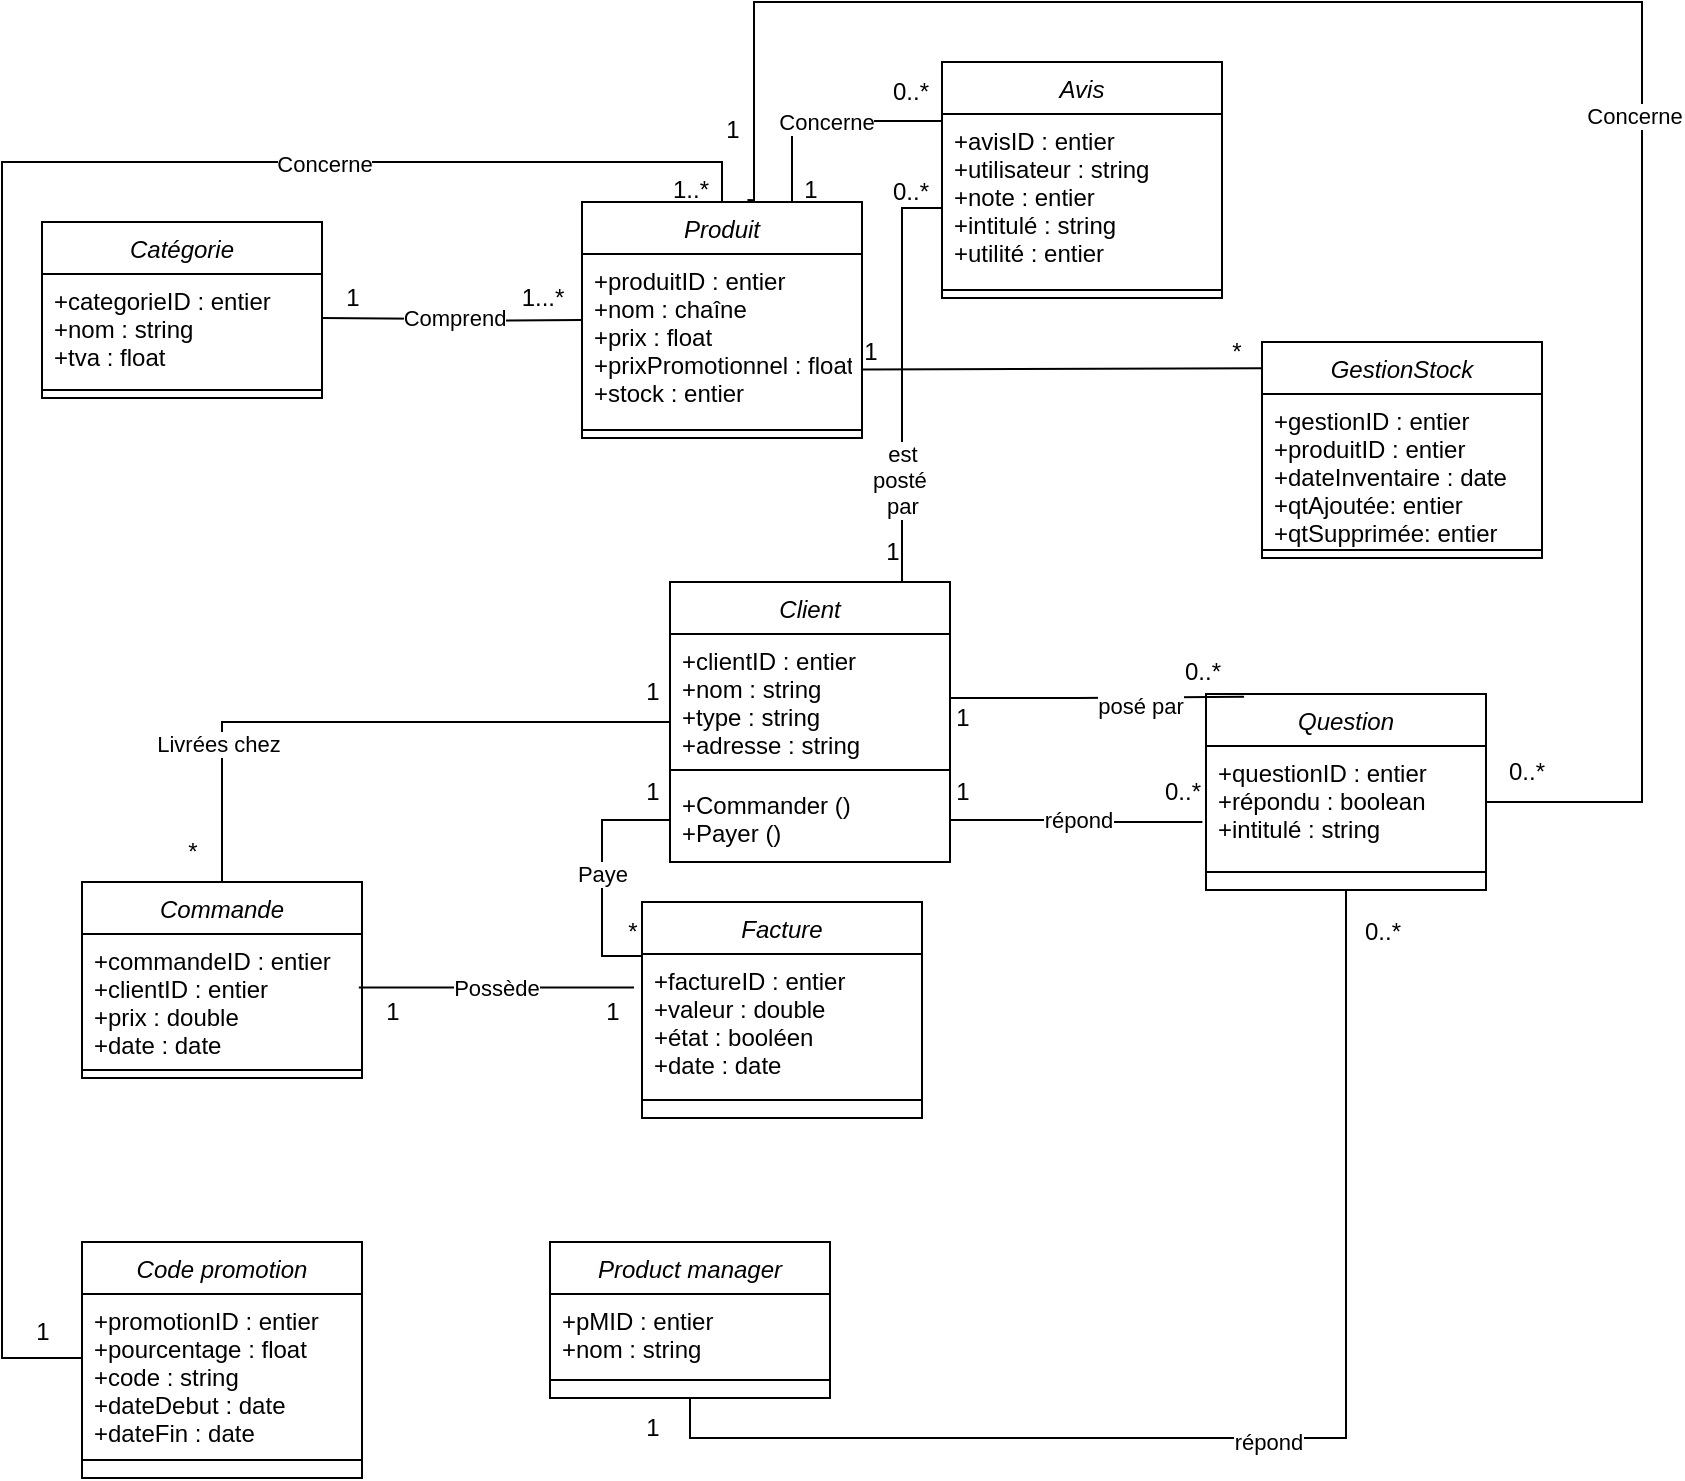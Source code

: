 <mxfile version="21.3.8" type="github">
  <diagram id="C5RBs43oDa-KdzZeNtuy" name="Page-1">
    <mxGraphModel dx="1441" dy="774" grid="1" gridSize="10" guides="1" tooltips="1" connect="1" arrows="1" fold="1" page="1" pageScale="1" pageWidth="1000" pageHeight="800" math="0" shadow="0">
      <root>
        <mxCell id="WIyWlLk6GJQsqaUBKTNV-0" />
        <mxCell id="WIyWlLk6GJQsqaUBKTNV-1" parent="WIyWlLk6GJQsqaUBKTNV-0" />
        <mxCell id="_hYiAkCmdEY_YNiWRyZj-0" value="Produit" style="swimlane;fontStyle=2;align=center;verticalAlign=top;childLayout=stackLayout;horizontal=1;startSize=26;horizontalStack=0;resizeParent=1;resizeLast=0;collapsible=1;marginBottom=0;rounded=0;shadow=0;strokeWidth=1;" parent="WIyWlLk6GJQsqaUBKTNV-1" vertex="1">
          <mxGeometry x="420" y="140" width="140" height="118" as="geometry">
            <mxRectangle x="230" y="140" width="160" height="26" as="alternateBounds" />
          </mxGeometry>
        </mxCell>
        <mxCell id="_hYiAkCmdEY_YNiWRyZj-1" value="+produitID : entier&#xa;+nom : chaîne&#xa;+prix : float&#xa;+prixPromotionnel : float&#xa;+stock : entier" style="text;align=left;verticalAlign=top;spacingLeft=4;spacingRight=4;overflow=hidden;rotatable=0;points=[[0,0.5],[1,0.5]];portConstraint=eastwest;" parent="_hYiAkCmdEY_YNiWRyZj-0" vertex="1">
          <mxGeometry y="26" width="140" height="84" as="geometry" />
        </mxCell>
        <mxCell id="_hYiAkCmdEY_YNiWRyZj-2" value="" style="line;html=1;strokeWidth=1;align=left;verticalAlign=middle;spacingTop=-1;spacingLeft=3;spacingRight=3;rotatable=0;labelPosition=right;points=[];portConstraint=eastwest;" parent="_hYiAkCmdEY_YNiWRyZj-0" vertex="1">
          <mxGeometry y="110" width="140" height="8" as="geometry" />
        </mxCell>
        <mxCell id="_hYiAkCmdEY_YNiWRyZj-7" value="Catégorie" style="swimlane;fontStyle=2;align=center;verticalAlign=top;childLayout=stackLayout;horizontal=1;startSize=26;horizontalStack=0;resizeParent=1;resizeLast=0;collapsible=1;marginBottom=0;rounded=0;shadow=0;strokeWidth=1;" parent="WIyWlLk6GJQsqaUBKTNV-1" vertex="1">
          <mxGeometry x="150" y="150" width="140" height="88" as="geometry">
            <mxRectangle x="230" y="140" width="160" height="26" as="alternateBounds" />
          </mxGeometry>
        </mxCell>
        <mxCell id="_hYiAkCmdEY_YNiWRyZj-8" value="+categorieID : entier&#xa;+nom : string&#xa;+tva : float" style="text;align=left;verticalAlign=top;spacingLeft=4;spacingRight=4;overflow=hidden;rotatable=0;points=[[0,0.5],[1,0.5]];portConstraint=eastwest;" parent="_hYiAkCmdEY_YNiWRyZj-7" vertex="1">
          <mxGeometry y="26" width="140" height="54" as="geometry" />
        </mxCell>
        <mxCell id="_hYiAkCmdEY_YNiWRyZj-9" value="" style="line;html=1;strokeWidth=1;align=left;verticalAlign=middle;spacingTop=-1;spacingLeft=3;spacingRight=3;rotatable=0;labelPosition=right;points=[];portConstraint=eastwest;" parent="_hYiAkCmdEY_YNiWRyZj-7" vertex="1">
          <mxGeometry y="80" width="140" height="8" as="geometry" />
        </mxCell>
        <mxCell id="_hYiAkCmdEY_YNiWRyZj-10" value="Client" style="swimlane;fontStyle=2;align=center;verticalAlign=top;childLayout=stackLayout;horizontal=1;startSize=26;horizontalStack=0;resizeParent=1;resizeLast=0;collapsible=1;marginBottom=0;rounded=0;shadow=0;strokeWidth=1;" parent="WIyWlLk6GJQsqaUBKTNV-1" vertex="1">
          <mxGeometry x="464" y="330" width="140" height="140" as="geometry">
            <mxRectangle x="230" y="140" width="160" height="26" as="alternateBounds" />
          </mxGeometry>
        </mxCell>
        <mxCell id="_hYiAkCmdEY_YNiWRyZj-11" value="+clientID : entier&#xa;+nom : string&#xa;+type : string&#xa;+adresse : string&#xa;" style="text;align=left;verticalAlign=top;spacingLeft=4;spacingRight=4;overflow=hidden;rotatable=0;points=[[0,0.5],[1,0.5]];portConstraint=eastwest;" parent="_hYiAkCmdEY_YNiWRyZj-10" vertex="1">
          <mxGeometry y="26" width="140" height="64" as="geometry" />
        </mxCell>
        <mxCell id="_hYiAkCmdEY_YNiWRyZj-12" value="" style="line;html=1;strokeWidth=1;align=left;verticalAlign=middle;spacingTop=-1;spacingLeft=3;spacingRight=3;rotatable=0;labelPosition=right;points=[];portConstraint=eastwest;" parent="_hYiAkCmdEY_YNiWRyZj-10" vertex="1">
          <mxGeometry y="90" width="140" height="8" as="geometry" />
        </mxCell>
        <mxCell id="_hYiAkCmdEY_YNiWRyZj-13" value="+Commander ()&#xa;+Payer ()" style="text;align=left;verticalAlign=top;spacingLeft=4;spacingRight=4;overflow=hidden;rotatable=0;points=[[0,0.5],[1,0.5]];portConstraint=eastwest;" parent="_hYiAkCmdEY_YNiWRyZj-10" vertex="1">
          <mxGeometry y="98" width="140" height="42" as="geometry" />
        </mxCell>
        <mxCell id="_hYiAkCmdEY_YNiWRyZj-14" style="edgeStyle=orthogonalEdgeStyle;rounded=0;orthogonalLoop=1;jettySize=auto;html=1;exitX=0.5;exitY=0;exitDx=0;exitDy=0;endArrow=none;endFill=0;" parent="WIyWlLk6GJQsqaUBKTNV-1" source="_hYiAkCmdEY_YNiWRyZj-16" edge="1">
          <mxGeometry relative="1" as="geometry">
            <mxPoint x="464" y="400" as="targetPoint" />
            <Array as="points">
              <mxPoint x="240" y="400" />
              <mxPoint x="464" y="400" />
            </Array>
          </mxGeometry>
        </mxCell>
        <mxCell id="_hYiAkCmdEY_YNiWRyZj-15" value="Livrées chez" style="edgeLabel;html=1;align=center;verticalAlign=middle;resizable=0;points=[];" parent="_hYiAkCmdEY_YNiWRyZj-14" vertex="1" connectable="0">
          <mxGeometry x="-0.542" y="2" relative="1" as="geometry">
            <mxPoint as="offset" />
          </mxGeometry>
        </mxCell>
        <mxCell id="_hYiAkCmdEY_YNiWRyZj-16" value="Commande" style="swimlane;fontStyle=2;align=center;verticalAlign=top;childLayout=stackLayout;horizontal=1;startSize=26;horizontalStack=0;resizeParent=1;resizeLast=0;collapsible=1;marginBottom=0;rounded=0;shadow=0;strokeWidth=1;" parent="WIyWlLk6GJQsqaUBKTNV-1" vertex="1">
          <mxGeometry x="170" y="480" width="140" height="98" as="geometry">
            <mxRectangle x="230" y="140" width="160" height="26" as="alternateBounds" />
          </mxGeometry>
        </mxCell>
        <mxCell id="_hYiAkCmdEY_YNiWRyZj-17" value="+commandeID : entier&#xa;+clientID : entier&#xa;+prix : double&#xa;+date : date" style="text;align=left;verticalAlign=top;spacingLeft=4;spacingRight=4;overflow=hidden;rotatable=0;points=[[0,0.5],[1,0.5]];portConstraint=eastwest;" parent="_hYiAkCmdEY_YNiWRyZj-16" vertex="1">
          <mxGeometry y="26" width="140" height="64" as="geometry" />
        </mxCell>
        <mxCell id="_hYiAkCmdEY_YNiWRyZj-18" value="" style="line;html=1;strokeWidth=1;align=left;verticalAlign=middle;spacingTop=-1;spacingLeft=3;spacingRight=3;rotatable=0;labelPosition=right;points=[];portConstraint=eastwest;" parent="_hYiAkCmdEY_YNiWRyZj-16" vertex="1">
          <mxGeometry y="90" width="140" height="8" as="geometry" />
        </mxCell>
        <mxCell id="_hYiAkCmdEY_YNiWRyZj-23" value="Facture" style="swimlane;fontStyle=2;align=center;verticalAlign=top;childLayout=stackLayout;horizontal=1;startSize=26;horizontalStack=0;resizeParent=1;resizeLast=0;collapsible=1;marginBottom=0;rounded=0;shadow=0;strokeWidth=1;" parent="WIyWlLk6GJQsqaUBKTNV-1" vertex="1">
          <mxGeometry x="450" y="490" width="140" height="108" as="geometry">
            <mxRectangle x="230" y="140" width="160" height="26" as="alternateBounds" />
          </mxGeometry>
        </mxCell>
        <mxCell id="_hYiAkCmdEY_YNiWRyZj-24" value="+factureID : entier&#xa;+valeur : double&#xa;+état : booléen&#xa;+date : date" style="text;align=left;verticalAlign=top;spacingLeft=4;spacingRight=4;overflow=hidden;rotatable=0;points=[[0,0.5],[1,0.5]];portConstraint=eastwest;" parent="_hYiAkCmdEY_YNiWRyZj-23" vertex="1">
          <mxGeometry y="26" width="140" height="64" as="geometry" />
        </mxCell>
        <mxCell id="_hYiAkCmdEY_YNiWRyZj-25" value="" style="line;html=1;strokeWidth=1;align=left;verticalAlign=middle;spacingTop=-1;spacingLeft=3;spacingRight=3;rotatable=0;labelPosition=right;points=[];portConstraint=eastwest;" parent="_hYiAkCmdEY_YNiWRyZj-23" vertex="1">
          <mxGeometry y="90" width="140" height="18" as="geometry" />
        </mxCell>
        <mxCell id="_hYiAkCmdEY_YNiWRyZj-29" value="Comprend" style="edgeStyle=orthogonalEdgeStyle;rounded=0;orthogonalLoop=1;jettySize=auto;html=1;endArrow=none;endFill=0;" parent="WIyWlLk6GJQsqaUBKTNV-1" edge="1">
          <mxGeometry relative="1" as="geometry">
            <mxPoint x="290" y="198" as="sourcePoint" />
            <mxPoint x="420" y="199" as="targetPoint" />
          </mxGeometry>
        </mxCell>
        <mxCell id="_hYiAkCmdEY_YNiWRyZj-30" value="1...*" style="text;html=1;align=center;verticalAlign=middle;resizable=0;points=[];autosize=1;strokeColor=none;fillColor=none;" parent="WIyWlLk6GJQsqaUBKTNV-1" vertex="1">
          <mxGeometry x="380" y="173" width="40" height="30" as="geometry" />
        </mxCell>
        <mxCell id="_hYiAkCmdEY_YNiWRyZj-31" value="1" style="text;html=1;align=center;verticalAlign=middle;resizable=0;points=[];autosize=1;strokeColor=none;fillColor=none;" parent="WIyWlLk6GJQsqaUBKTNV-1" vertex="1">
          <mxGeometry x="290" y="173" width="30" height="30" as="geometry" />
        </mxCell>
        <mxCell id="_hYiAkCmdEY_YNiWRyZj-32" value="*" style="text;html=1;align=center;verticalAlign=middle;resizable=0;points=[];autosize=1;strokeColor=none;fillColor=none;" parent="WIyWlLk6GJQsqaUBKTNV-1" vertex="1">
          <mxGeometry x="430" y="490" width="30" height="30" as="geometry" />
        </mxCell>
        <mxCell id="_hYiAkCmdEY_YNiWRyZj-33" value="1" style="text;html=1;align=center;verticalAlign=middle;resizable=0;points=[];autosize=1;strokeColor=none;fillColor=none;" parent="WIyWlLk6GJQsqaUBKTNV-1" vertex="1">
          <mxGeometry x="420" y="530" width="30" height="30" as="geometry" />
        </mxCell>
        <mxCell id="_hYiAkCmdEY_YNiWRyZj-35" value="1" style="text;html=1;align=center;verticalAlign=middle;resizable=0;points=[];autosize=1;strokeColor=none;fillColor=none;" parent="WIyWlLk6GJQsqaUBKTNV-1" vertex="1">
          <mxGeometry x="440" y="420" width="30" height="30" as="geometry" />
        </mxCell>
        <mxCell id="_hYiAkCmdEY_YNiWRyZj-41" value="Possède" style="edgeStyle=orthogonalEdgeStyle;rounded=0;orthogonalLoop=1;jettySize=auto;html=1;exitX=-0.053;exitY=0.093;exitDx=0;exitDy=0;endArrow=none;endFill=0;entryX=0.867;entryY=0.093;entryDx=0;entryDy=0;entryPerimeter=0;exitPerimeter=0;" parent="WIyWlLk6GJQsqaUBKTNV-1" source="_hYiAkCmdEY_YNiWRyZj-42" target="_hYiAkCmdEY_YNiWRyZj-33" edge="1">
          <mxGeometry relative="1" as="geometry" />
        </mxCell>
        <mxCell id="_hYiAkCmdEY_YNiWRyZj-42" value="1" style="text;html=1;align=center;verticalAlign=middle;resizable=0;points=[];autosize=1;strokeColor=none;fillColor=none;" parent="WIyWlLk6GJQsqaUBKTNV-1" vertex="1">
          <mxGeometry x="310" y="530" width="30" height="30" as="geometry" />
        </mxCell>
        <mxCell id="_hYiAkCmdEY_YNiWRyZj-43" value="Paye" style="edgeStyle=orthogonalEdgeStyle;rounded=0;orthogonalLoop=1;jettySize=auto;html=1;exitX=0;exitY=0.5;exitDx=0;exitDy=0;entryX=0;entryY=0.25;entryDx=0;entryDy=0;endArrow=none;endFill=0;" parent="WIyWlLk6GJQsqaUBKTNV-1" source="_hYiAkCmdEY_YNiWRyZj-13" target="_hYiAkCmdEY_YNiWRyZj-23" edge="1">
          <mxGeometry relative="1" as="geometry" />
        </mxCell>
        <mxCell id="_hYiAkCmdEY_YNiWRyZj-46" value="1" style="text;html=1;align=center;verticalAlign=middle;resizable=0;points=[];autosize=1;strokeColor=none;fillColor=none;" parent="WIyWlLk6GJQsqaUBKTNV-1" vertex="1">
          <mxGeometry x="440" y="370" width="30" height="30" as="geometry" />
        </mxCell>
        <mxCell id="_hYiAkCmdEY_YNiWRyZj-47" value="*" style="text;html=1;align=center;verticalAlign=middle;resizable=0;points=[];autosize=1;strokeColor=none;fillColor=none;" parent="WIyWlLk6GJQsqaUBKTNV-1" vertex="1">
          <mxGeometry x="210" y="450" width="30" height="30" as="geometry" />
        </mxCell>
        <mxCell id="_hYiAkCmdEY_YNiWRyZj-58" style="edgeStyle=orthogonalEdgeStyle;rounded=0;orthogonalLoop=1;jettySize=auto;html=1;exitX=-0.001;exitY=0.122;exitDx=0;exitDy=0;entryX=1;entryY=0.688;entryDx=0;entryDy=0;entryPerimeter=0;endArrow=none;endFill=0;exitPerimeter=0;" parent="WIyWlLk6GJQsqaUBKTNV-1" source="_hYiAkCmdEY_YNiWRyZj-60" target="_hYiAkCmdEY_YNiWRyZj-1" edge="1">
          <mxGeometry relative="1" as="geometry">
            <Array as="points">
              <mxPoint x="720" y="224" />
              <mxPoint x="720" y="224" />
            </Array>
          </mxGeometry>
        </mxCell>
        <mxCell id="_hYiAkCmdEY_YNiWRyZj-60" value="GestionStock" style="swimlane;fontStyle=2;align=center;verticalAlign=top;childLayout=stackLayout;horizontal=1;startSize=26;horizontalStack=0;resizeParent=1;resizeLast=0;collapsible=1;marginBottom=0;rounded=0;shadow=0;strokeWidth=1;" parent="WIyWlLk6GJQsqaUBKTNV-1" vertex="1">
          <mxGeometry x="760" y="210" width="140" height="108" as="geometry">
            <mxRectangle x="230" y="140" width="160" height="26" as="alternateBounds" />
          </mxGeometry>
        </mxCell>
        <mxCell id="_hYiAkCmdEY_YNiWRyZj-61" value="+gestionID : entier&#xa;+produitID : entier&#xa;+dateInventaire : date&#xa;+qtAjoutée: entier&#xa;+qtSupprimée: entier" style="text;align=left;verticalAlign=top;spacingLeft=4;spacingRight=4;overflow=hidden;rotatable=0;points=[[0,0.5],[1,0.5]];portConstraint=eastwest;" parent="_hYiAkCmdEY_YNiWRyZj-60" vertex="1">
          <mxGeometry y="26" width="140" height="74" as="geometry" />
        </mxCell>
        <mxCell id="_hYiAkCmdEY_YNiWRyZj-62" value="" style="line;html=1;strokeWidth=1;align=left;verticalAlign=middle;spacingTop=-1;spacingLeft=3;spacingRight=3;rotatable=0;labelPosition=right;points=[];portConstraint=eastwest;" parent="_hYiAkCmdEY_YNiWRyZj-60" vertex="1">
          <mxGeometry y="100" width="140" height="8" as="geometry" />
        </mxCell>
        <mxCell id="_hYiAkCmdEY_YNiWRyZj-63" value="1" style="text;html=1;align=center;verticalAlign=middle;resizable=0;points=[];autosize=1;strokeColor=none;fillColor=none;" parent="WIyWlLk6GJQsqaUBKTNV-1" vertex="1">
          <mxGeometry x="549" y="200" width="30" height="30" as="geometry" />
        </mxCell>
        <mxCell id="_hYiAkCmdEY_YNiWRyZj-64" value="*" style="text;html=1;align=center;verticalAlign=middle;resizable=0;points=[];autosize=1;strokeColor=none;fillColor=none;" parent="WIyWlLk6GJQsqaUBKTNV-1" vertex="1">
          <mxGeometry x="732" y="200" width="30" height="30" as="geometry" />
        </mxCell>
        <mxCell id="_hYiAkCmdEY_YNiWRyZj-67" value="Code promotion" style="swimlane;fontStyle=2;align=center;verticalAlign=top;childLayout=stackLayout;horizontal=1;startSize=26;horizontalStack=0;resizeParent=1;resizeLast=0;collapsible=1;marginBottom=0;rounded=0;shadow=0;strokeWidth=1;" parent="WIyWlLk6GJQsqaUBKTNV-1" vertex="1">
          <mxGeometry x="170" y="660" width="140" height="118" as="geometry">
            <mxRectangle x="230" y="140" width="160" height="26" as="alternateBounds" />
          </mxGeometry>
        </mxCell>
        <mxCell id="_hYiAkCmdEY_YNiWRyZj-68" value="+promotionID : entier&#xa;+pourcentage : float&#xa;+code : string&#xa;+dateDebut : date&#xa;+dateFin : date" style="text;align=left;verticalAlign=top;spacingLeft=4;spacingRight=4;overflow=hidden;rotatable=0;points=[[0,0.5],[1,0.5]];portConstraint=eastwest;" parent="_hYiAkCmdEY_YNiWRyZj-67" vertex="1">
          <mxGeometry y="26" width="140" height="74" as="geometry" />
        </mxCell>
        <mxCell id="_hYiAkCmdEY_YNiWRyZj-69" value="" style="line;html=1;strokeWidth=1;align=left;verticalAlign=middle;spacingTop=-1;spacingLeft=3;spacingRight=3;rotatable=0;labelPosition=right;points=[];portConstraint=eastwest;" parent="_hYiAkCmdEY_YNiWRyZj-67" vertex="1">
          <mxGeometry y="100" width="140" height="18" as="geometry" />
        </mxCell>
        <mxCell id="_hYiAkCmdEY_YNiWRyZj-70" value="Concerne" style="edgeStyle=orthogonalEdgeStyle;rounded=0;orthogonalLoop=1;jettySize=auto;html=1;exitX=0;exitY=0.25;exitDx=0;exitDy=0;entryX=0.75;entryY=0;entryDx=0;entryDy=0;endArrow=none;endFill=0;" parent="WIyWlLk6GJQsqaUBKTNV-1" source="_hYiAkCmdEY_YNiWRyZj-71" target="_hYiAkCmdEY_YNiWRyZj-0" edge="1">
          <mxGeometry relative="1" as="geometry" />
        </mxCell>
        <mxCell id="_hYiAkCmdEY_YNiWRyZj-71" value="Avis" style="swimlane;fontStyle=2;align=center;verticalAlign=top;childLayout=stackLayout;horizontal=1;startSize=26;horizontalStack=0;resizeParent=1;resizeLast=0;collapsible=1;marginBottom=0;rounded=0;shadow=0;strokeWidth=1;" parent="WIyWlLk6GJQsqaUBKTNV-1" vertex="1">
          <mxGeometry x="600" y="70" width="140" height="118" as="geometry">
            <mxRectangle x="230" y="140" width="160" height="26" as="alternateBounds" />
          </mxGeometry>
        </mxCell>
        <mxCell id="_hYiAkCmdEY_YNiWRyZj-72" value="+avisID : entier&#xa;+utilisateur : string&#xa;+note : entier&#xa;+intitulé : string&#xa;+utilité : entier" style="text;align=left;verticalAlign=top;spacingLeft=4;spacingRight=4;overflow=hidden;rotatable=0;points=[[0,0.5],[1,0.5]];portConstraint=eastwest;" parent="_hYiAkCmdEY_YNiWRyZj-71" vertex="1">
          <mxGeometry y="26" width="140" height="84" as="geometry" />
        </mxCell>
        <mxCell id="_hYiAkCmdEY_YNiWRyZj-73" value="" style="line;html=1;strokeWidth=1;align=left;verticalAlign=middle;spacingTop=-1;spacingLeft=3;spacingRight=3;rotatable=0;labelPosition=right;points=[];portConstraint=eastwest;" parent="_hYiAkCmdEY_YNiWRyZj-71" vertex="1">
          <mxGeometry y="110" width="140" height="8" as="geometry" />
        </mxCell>
        <mxCell id="_hYiAkCmdEY_YNiWRyZj-74" style="edgeStyle=orthogonalEdgeStyle;rounded=0;orthogonalLoop=1;jettySize=auto;html=1;exitX=0;exitY=0.5;exitDx=0;exitDy=0;entryX=0.5;entryY=0;entryDx=0;entryDy=0;endArrow=none;endFill=0;" parent="WIyWlLk6GJQsqaUBKTNV-1" source="_hYiAkCmdEY_YNiWRyZj-68" target="_hYiAkCmdEY_YNiWRyZj-0" edge="1">
          <mxGeometry relative="1" as="geometry">
            <Array as="points">
              <mxPoint x="130" y="718" />
              <mxPoint x="130" y="120" />
              <mxPoint x="490" y="120" />
            </Array>
          </mxGeometry>
        </mxCell>
        <mxCell id="_hYiAkCmdEY_YNiWRyZj-75" value="Concerne" style="edgeLabel;html=1;align=center;verticalAlign=middle;resizable=0;points=[];" parent="_hYiAkCmdEY_YNiWRyZj-74" vertex="1" connectable="0">
          <mxGeometry x="0.571" y="-1" relative="1" as="geometry">
            <mxPoint as="offset" />
          </mxGeometry>
        </mxCell>
        <mxCell id="_hYiAkCmdEY_YNiWRyZj-76" value="1..*" style="text;html=1;align=center;verticalAlign=middle;resizable=0;points=[];autosize=1;strokeColor=none;fillColor=none;" parent="WIyWlLk6GJQsqaUBKTNV-1" vertex="1">
          <mxGeometry x="454" y="119" width="40" height="30" as="geometry" />
        </mxCell>
        <mxCell id="_hYiAkCmdEY_YNiWRyZj-77" value="1" style="text;html=1;align=center;verticalAlign=middle;resizable=0;points=[];autosize=1;strokeColor=none;fillColor=none;" parent="WIyWlLk6GJQsqaUBKTNV-1" vertex="1">
          <mxGeometry x="135" y="690" width="30" height="30" as="geometry" />
        </mxCell>
        <mxCell id="_hYiAkCmdEY_YNiWRyZj-78" value="1" style="text;html=1;align=center;verticalAlign=middle;resizable=0;points=[];autosize=1;strokeColor=none;fillColor=none;" parent="WIyWlLk6GJQsqaUBKTNV-1" vertex="1">
          <mxGeometry x="519" y="119" width="30" height="30" as="geometry" />
        </mxCell>
        <mxCell id="_hYiAkCmdEY_YNiWRyZj-79" value="0..*" style="text;html=1;align=center;verticalAlign=middle;resizable=0;points=[];autosize=1;strokeColor=none;fillColor=none;" parent="WIyWlLk6GJQsqaUBKTNV-1" vertex="1">
          <mxGeometry x="564" y="70" width="40" height="30" as="geometry" />
        </mxCell>
        <mxCell id="_hYiAkCmdEY_YNiWRyZj-80" style="edgeStyle=orthogonalEdgeStyle;rounded=0;orthogonalLoop=1;jettySize=auto;html=1;exitX=0;exitY=0.5;exitDx=0;exitDy=0;endArrow=none;endFill=0;" parent="WIyWlLk6GJQsqaUBKTNV-1" source="_hYiAkCmdEY_YNiWRyZj-72" edge="1">
          <mxGeometry relative="1" as="geometry">
            <mxPoint x="580" y="330" as="targetPoint" />
            <Array as="points">
              <mxPoint x="580" y="143" />
              <mxPoint x="580" y="330" />
            </Array>
          </mxGeometry>
        </mxCell>
        <mxCell id="_hYiAkCmdEY_YNiWRyZj-81" value="est &lt;br&gt;posté&amp;nbsp;&lt;br&gt;par" style="edgeLabel;html=1;align=center;verticalAlign=middle;resizable=0;points=[];" parent="_hYiAkCmdEY_YNiWRyZj-80" vertex="1" connectable="0">
          <mxGeometry x="0.518" relative="1" as="geometry">
            <mxPoint as="offset" />
          </mxGeometry>
        </mxCell>
        <mxCell id="_hYiAkCmdEY_YNiWRyZj-82" value="1" style="text;html=1;align=center;verticalAlign=middle;resizable=0;points=[];autosize=1;strokeColor=none;fillColor=none;" parent="WIyWlLk6GJQsqaUBKTNV-1" vertex="1">
          <mxGeometry x="560" y="300" width="30" height="30" as="geometry" />
        </mxCell>
        <mxCell id="_hYiAkCmdEY_YNiWRyZj-83" value="0..*" style="text;html=1;align=center;verticalAlign=middle;resizable=0;points=[];autosize=1;strokeColor=none;fillColor=none;" parent="WIyWlLk6GJQsqaUBKTNV-1" vertex="1">
          <mxGeometry x="564" y="120" width="40" height="30" as="geometry" />
        </mxCell>
        <mxCell id="_hYiAkCmdEY_YNiWRyZj-84" style="edgeStyle=orthogonalEdgeStyle;rounded=0;orthogonalLoop=1;jettySize=auto;html=1;exitX=0.5;exitY=1;exitDx=0;exitDy=0;entryX=0.5;entryY=1;entryDx=0;entryDy=0;endArrow=none;endFill=0;" parent="WIyWlLk6GJQsqaUBKTNV-1" source="_hYiAkCmdEY_YNiWRyZj-86" target="_hYiAkCmdEY_YNiWRyZj-89" edge="1">
          <mxGeometry relative="1" as="geometry" />
        </mxCell>
        <mxCell id="_hYiAkCmdEY_YNiWRyZj-85" value="répond" style="edgeLabel;html=1;align=center;verticalAlign=middle;resizable=0;points=[];" parent="_hYiAkCmdEY_YNiWRyZj-84" vertex="1" connectable="0">
          <mxGeometry x="-0.008" y="-2" relative="1" as="geometry">
            <mxPoint as="offset" />
          </mxGeometry>
        </mxCell>
        <mxCell id="_hYiAkCmdEY_YNiWRyZj-86" value="Product manager" style="swimlane;fontStyle=2;align=center;verticalAlign=top;childLayout=stackLayout;horizontal=1;startSize=26;horizontalStack=0;resizeParent=1;resizeLast=0;collapsible=1;marginBottom=0;rounded=0;shadow=0;strokeWidth=1;" parent="WIyWlLk6GJQsqaUBKTNV-1" vertex="1">
          <mxGeometry x="404" y="660" width="140" height="78" as="geometry">
            <mxRectangle x="230" y="140" width="160" height="26" as="alternateBounds" />
          </mxGeometry>
        </mxCell>
        <mxCell id="_hYiAkCmdEY_YNiWRyZj-87" value="+pMID : entier&#xa;+nom : string&#xa;" style="text;align=left;verticalAlign=top;spacingLeft=4;spacingRight=4;overflow=hidden;rotatable=0;points=[[0,0.5],[1,0.5]];portConstraint=eastwest;" parent="_hYiAkCmdEY_YNiWRyZj-86" vertex="1">
          <mxGeometry y="26" width="140" height="34" as="geometry" />
        </mxCell>
        <mxCell id="_hYiAkCmdEY_YNiWRyZj-88" value="" style="line;html=1;strokeWidth=1;align=left;verticalAlign=middle;spacingTop=-1;spacingLeft=3;spacingRight=3;rotatable=0;labelPosition=right;points=[];portConstraint=eastwest;" parent="_hYiAkCmdEY_YNiWRyZj-86" vertex="1">
          <mxGeometry y="60" width="140" height="18" as="geometry" />
        </mxCell>
        <mxCell id="_hYiAkCmdEY_YNiWRyZj-89" value="Question" style="swimlane;fontStyle=2;align=center;verticalAlign=top;childLayout=stackLayout;horizontal=1;startSize=26;horizontalStack=0;resizeParent=1;resizeLast=0;collapsible=1;marginBottom=0;rounded=0;shadow=0;strokeWidth=1;" parent="WIyWlLk6GJQsqaUBKTNV-1" vertex="1">
          <mxGeometry x="732" y="386" width="140" height="98" as="geometry">
            <mxRectangle x="230" y="140" width="160" height="26" as="alternateBounds" />
          </mxGeometry>
        </mxCell>
        <mxCell id="_hYiAkCmdEY_YNiWRyZj-90" value="+questionID : entier&#xa;+répondu : boolean&#xa;+intitulé : string" style="text;align=left;verticalAlign=top;spacingLeft=4;spacingRight=4;overflow=hidden;rotatable=0;points=[[0,0.5],[1,0.5]];portConstraint=eastwest;" parent="_hYiAkCmdEY_YNiWRyZj-89" vertex="1">
          <mxGeometry y="26" width="140" height="54" as="geometry" />
        </mxCell>
        <mxCell id="_hYiAkCmdEY_YNiWRyZj-91" value="" style="line;html=1;strokeWidth=1;align=left;verticalAlign=middle;spacingTop=-1;spacingLeft=3;spacingRight=3;rotatable=0;labelPosition=right;points=[];portConstraint=eastwest;" parent="_hYiAkCmdEY_YNiWRyZj-89" vertex="1">
          <mxGeometry y="80" width="140" height="18" as="geometry" />
        </mxCell>
        <mxCell id="_hYiAkCmdEY_YNiWRyZj-92" style="edgeStyle=orthogonalEdgeStyle;rounded=0;orthogonalLoop=1;jettySize=auto;html=1;exitX=1;exitY=0.5;exitDx=0;exitDy=0;entryX=0.136;entryY=0.014;entryDx=0;entryDy=0;entryPerimeter=0;endArrow=none;endFill=0;" parent="WIyWlLk6GJQsqaUBKTNV-1" source="_hYiAkCmdEY_YNiWRyZj-11" target="_hYiAkCmdEY_YNiWRyZj-89" edge="1">
          <mxGeometry relative="1" as="geometry" />
        </mxCell>
        <mxCell id="_hYiAkCmdEY_YNiWRyZj-93" value="posé par" style="edgeLabel;html=1;align=center;verticalAlign=middle;resizable=0;points=[];" parent="_hYiAkCmdEY_YNiWRyZj-92" vertex="1" connectable="0">
          <mxGeometry x="0.292" y="-4" relative="1" as="geometry">
            <mxPoint as="offset" />
          </mxGeometry>
        </mxCell>
        <mxCell id="_hYiAkCmdEY_YNiWRyZj-94" value="1" style="text;html=1;align=center;verticalAlign=middle;resizable=0;points=[];autosize=1;strokeColor=none;fillColor=none;" parent="WIyWlLk6GJQsqaUBKTNV-1" vertex="1">
          <mxGeometry x="595" y="420" width="30" height="30" as="geometry" />
        </mxCell>
        <mxCell id="_hYiAkCmdEY_YNiWRyZj-95" value="0..*" style="text;html=1;align=center;verticalAlign=middle;resizable=0;points=[];autosize=1;strokeColor=none;fillColor=none;" parent="WIyWlLk6GJQsqaUBKTNV-1" vertex="1">
          <mxGeometry x="700" y="420" width="40" height="30" as="geometry" />
        </mxCell>
        <mxCell id="_hYiAkCmdEY_YNiWRyZj-96" style="edgeStyle=orthogonalEdgeStyle;rounded=0;orthogonalLoop=1;jettySize=auto;html=1;exitX=1;exitY=0.5;exitDx=0;exitDy=0;entryX=0.591;entryY=-0.008;entryDx=0;entryDy=0;entryPerimeter=0;endArrow=none;endFill=0;" parent="WIyWlLk6GJQsqaUBKTNV-1" source="_hYiAkCmdEY_YNiWRyZj-90" target="_hYiAkCmdEY_YNiWRyZj-0" edge="1">
          <mxGeometry relative="1" as="geometry">
            <Array as="points">
              <mxPoint x="950" y="440" />
              <mxPoint x="950" y="40" />
              <mxPoint x="506" y="40" />
              <mxPoint x="506" y="139" />
            </Array>
          </mxGeometry>
        </mxCell>
        <mxCell id="_hYiAkCmdEY_YNiWRyZj-97" value="Concerne" style="edgeLabel;html=1;align=center;verticalAlign=middle;resizable=0;points=[];" parent="_hYiAkCmdEY_YNiWRyZj-96" vertex="1" connectable="0">
          <mxGeometry x="-0.177" y="4" relative="1" as="geometry">
            <mxPoint as="offset" />
          </mxGeometry>
        </mxCell>
        <mxCell id="_hYiAkCmdEY_YNiWRyZj-98" value="1" style="text;html=1;align=center;verticalAlign=middle;resizable=0;points=[];autosize=1;strokeColor=none;fillColor=none;" parent="WIyWlLk6GJQsqaUBKTNV-1" vertex="1">
          <mxGeometry x="480" y="89" width="30" height="30" as="geometry" />
        </mxCell>
        <mxCell id="_hYiAkCmdEY_YNiWRyZj-99" value="0..*" style="text;html=1;align=center;verticalAlign=middle;resizable=0;points=[];autosize=1;strokeColor=none;fillColor=none;" parent="WIyWlLk6GJQsqaUBKTNV-1" vertex="1">
          <mxGeometry x="800" y="490" width="40" height="30" as="geometry" />
        </mxCell>
        <mxCell id="_hYiAkCmdEY_YNiWRyZj-102" value="0..*" style="text;html=1;align=center;verticalAlign=middle;resizable=0;points=[];autosize=1;strokeColor=none;fillColor=none;" parent="WIyWlLk6GJQsqaUBKTNV-1" vertex="1">
          <mxGeometry x="872" y="410" width="40" height="30" as="geometry" />
        </mxCell>
        <mxCell id="_hYiAkCmdEY_YNiWRyZj-103" value="1" style="text;html=1;align=center;verticalAlign=middle;resizable=0;points=[];autosize=1;strokeColor=none;fillColor=none;" parent="WIyWlLk6GJQsqaUBKTNV-1" vertex="1">
          <mxGeometry x="440" y="738" width="30" height="30" as="geometry" />
        </mxCell>
        <mxCell id="_hYiAkCmdEY_YNiWRyZj-104" value="0..*" style="text;html=1;align=center;verticalAlign=middle;resizable=0;points=[];autosize=1;strokeColor=none;fillColor=none;" parent="WIyWlLk6GJQsqaUBKTNV-1" vertex="1">
          <mxGeometry x="710" y="360" width="40" height="30" as="geometry" />
        </mxCell>
        <mxCell id="_hYiAkCmdEY_YNiWRyZj-105" value="1" style="text;html=1;align=center;verticalAlign=middle;resizable=0;points=[];autosize=1;strokeColor=none;fillColor=none;" parent="WIyWlLk6GJQsqaUBKTNV-1" vertex="1">
          <mxGeometry x="595" y="383" width="30" height="30" as="geometry" />
        </mxCell>
        <mxCell id="kuwGx31eZ84SZXg3bRzO-1" value="répond" style="edgeStyle=orthogonalEdgeStyle;rounded=0;orthogonalLoop=1;jettySize=auto;html=1;exitX=1;exitY=0.5;exitDx=0;exitDy=0;entryX=-0.013;entryY=0.704;entryDx=0;entryDy=0;entryPerimeter=0;endArrow=none;endFill=0;" edge="1" parent="WIyWlLk6GJQsqaUBKTNV-1" source="_hYiAkCmdEY_YNiWRyZj-13" target="_hYiAkCmdEY_YNiWRyZj-90">
          <mxGeometry relative="1" as="geometry" />
        </mxCell>
      </root>
    </mxGraphModel>
  </diagram>
</mxfile>
